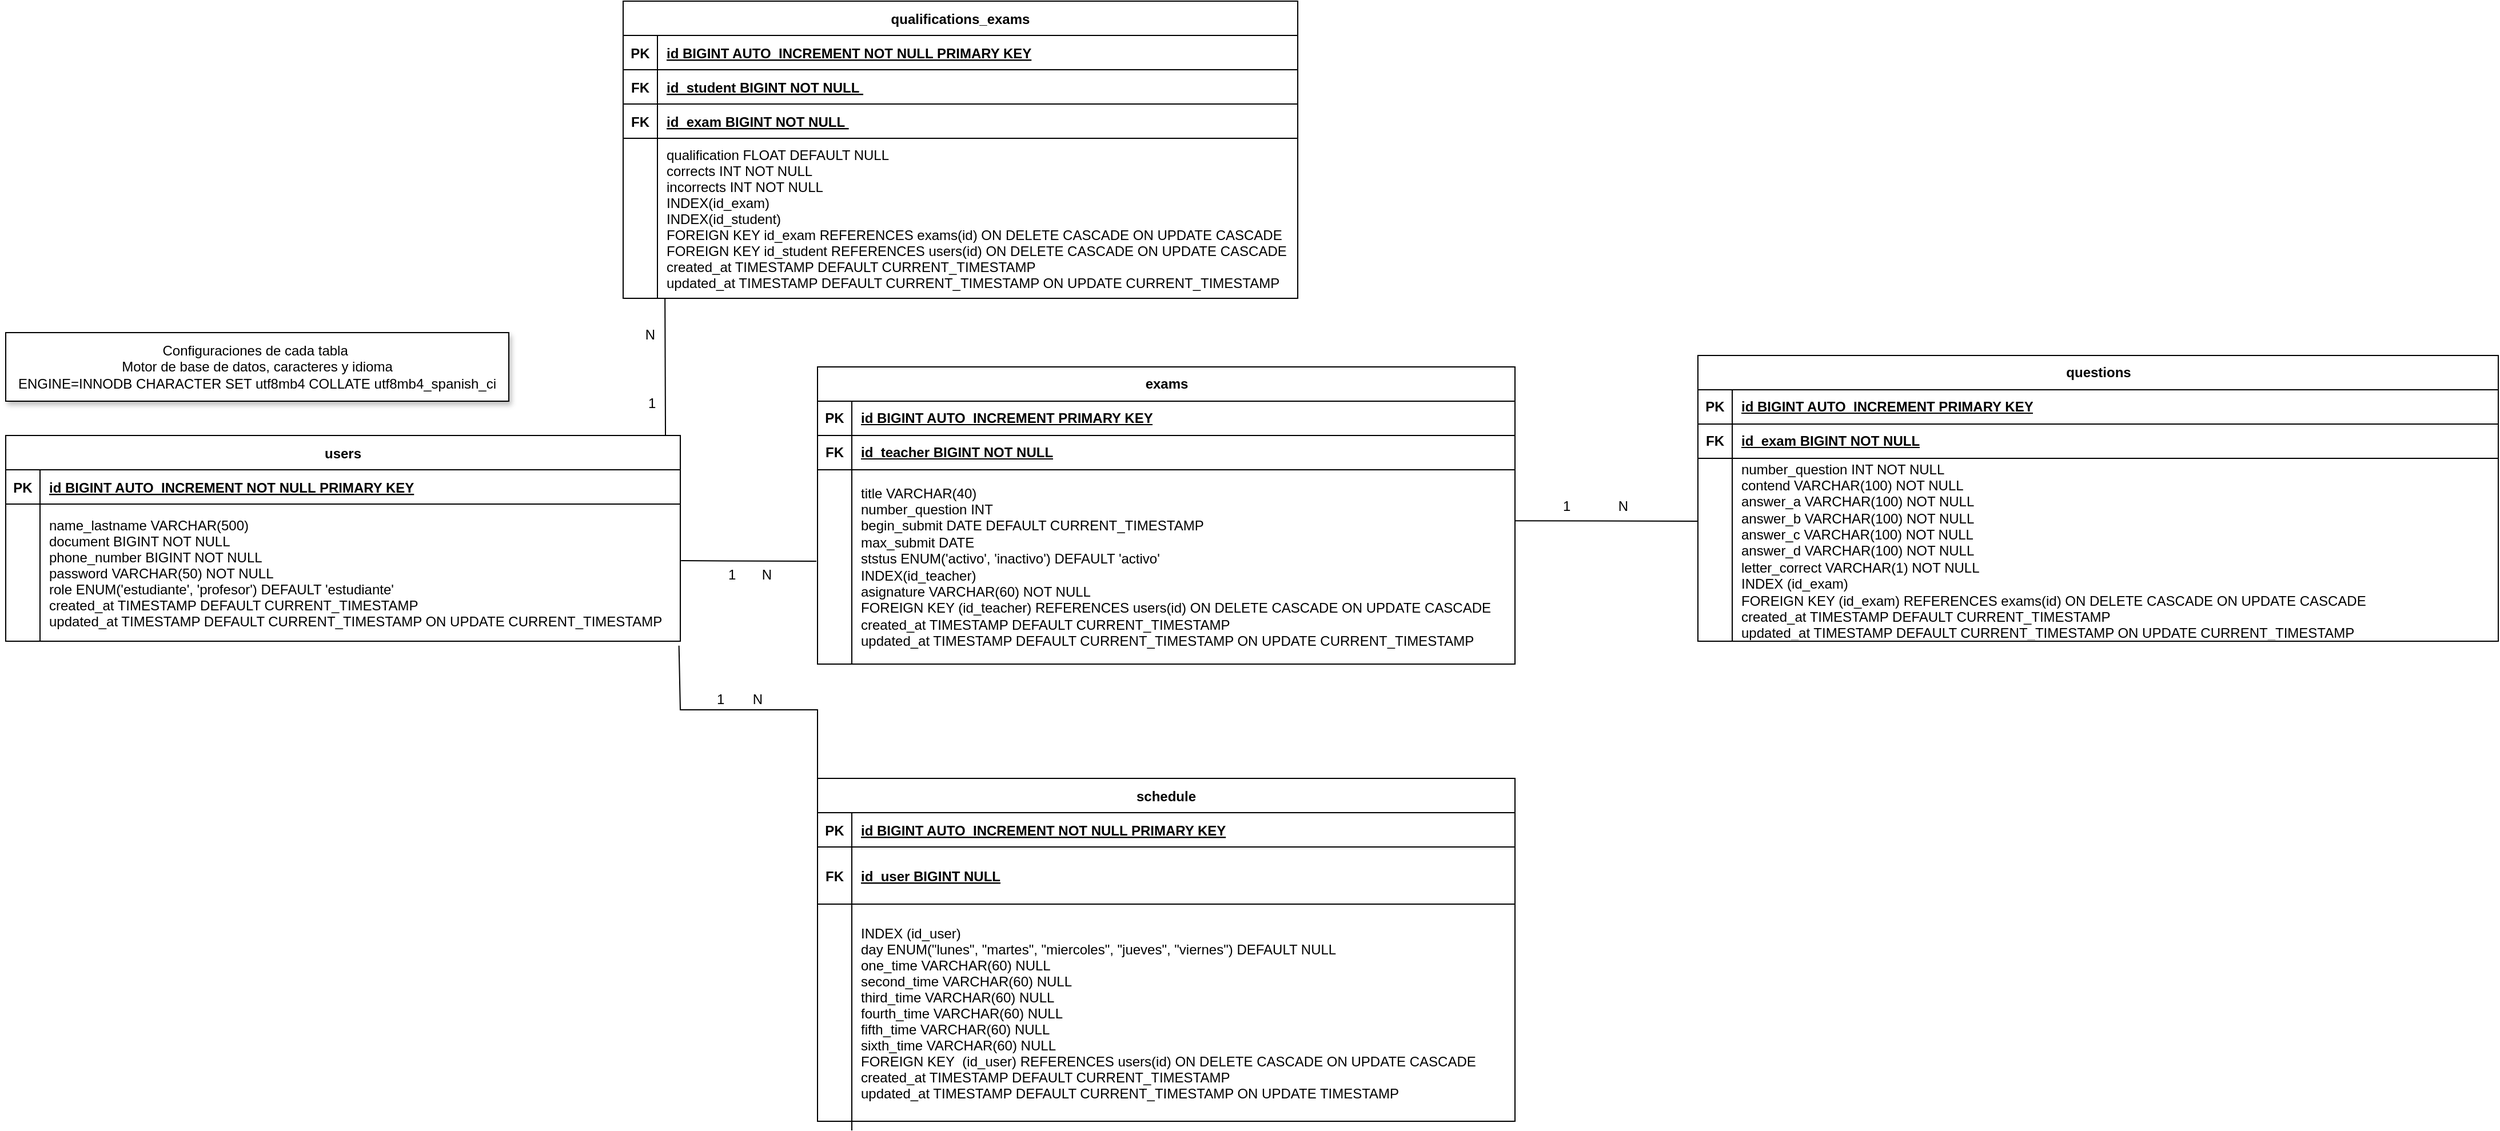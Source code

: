 <mxfile version="13.9.9" type="device"><diagram id="R2lEEEUBdFMjLlhIrx00" name="Page-1"><mxGraphModel dx="2184" dy="2072" grid="1" gridSize="10" guides="1" tooltips="1" connect="1" arrows="1" fold="1" page="1" pageScale="1" pageWidth="850" pageHeight="1100" math="0" shadow="0" extFonts="Permanent Marker^https://fonts.googleapis.com/css?family=Permanent+Marker"><root><mxCell id="0"/><mxCell id="1" parent="0"/><mxCell id="C-vyLk0tnHw3VtMMgP7b-23" value="users" style="shape=table;startSize=30;container=1;collapsible=1;childLayout=tableLayout;fixedRows=1;rowLines=0;fontStyle=1;align=center;resizeLast=1;" parent="1" vertex="1"><mxGeometry y="90" width="590" height="180" as="geometry"><mxRectangle y="90" width="60" height="30" as="alternateBounds"/></mxGeometry></mxCell><mxCell id="C-vyLk0tnHw3VtMMgP7b-24" value="" style="shape=partialRectangle;collapsible=0;dropTarget=0;pointerEvents=0;fillColor=none;points=[[0,0.5],[1,0.5]];portConstraint=eastwest;top=0;left=0;right=0;bottom=1;" parent="C-vyLk0tnHw3VtMMgP7b-23" vertex="1"><mxGeometry y="30" width="590" height="30" as="geometry"/></mxCell><mxCell id="C-vyLk0tnHw3VtMMgP7b-25" value="PK" style="shape=partialRectangle;overflow=hidden;connectable=0;fillColor=none;top=0;left=0;bottom=0;right=0;fontStyle=1;" parent="C-vyLk0tnHw3VtMMgP7b-24" vertex="1"><mxGeometry width="30" height="30" as="geometry"/></mxCell><mxCell id="C-vyLk0tnHw3VtMMgP7b-26" value="id BIGINT AUTO_INCREMENT NOT NULL PRIMARY KEY" style="shape=partialRectangle;overflow=hidden;connectable=0;fillColor=none;top=0;left=0;bottom=0;right=0;align=left;spacingLeft=6;fontStyle=5;" parent="C-vyLk0tnHw3VtMMgP7b-24" vertex="1"><mxGeometry x="30" width="560" height="30" as="geometry"/></mxCell><mxCell id="C-vyLk0tnHw3VtMMgP7b-27" value="" style="shape=partialRectangle;collapsible=0;dropTarget=0;pointerEvents=0;fillColor=none;points=[[0,0.5],[1,0.5]];portConstraint=eastwest;top=0;left=0;right=0;bottom=0;" parent="C-vyLk0tnHw3VtMMgP7b-23" vertex="1"><mxGeometry y="60" width="590" height="120" as="geometry"/></mxCell><mxCell id="C-vyLk0tnHw3VtMMgP7b-28" value="" style="shape=partialRectangle;overflow=hidden;connectable=0;fillColor=none;top=0;left=0;bottom=0;right=0;" parent="C-vyLk0tnHw3VtMMgP7b-27" vertex="1"><mxGeometry width="30" height="120" as="geometry"/></mxCell><mxCell id="C-vyLk0tnHw3VtMMgP7b-29" value="name_lastname VARCHAR(500)&#10;document BIGINT NOT NULL&#10;phone_number BIGINT NOT NULL&#10;password VARCHAR(50) NOT NULL &#10;role ENUM('estudiante', 'profesor') DEFAULT 'estudiante'&#10;created_at TIMESTAMP DEFAULT CURRENT_TIMESTAMP&#10;updated_at TIMESTAMP DEFAULT CURRENT_TIMESTAMP ON UPDATE CURRENT_TIMESTAMP" style="shape=partialRectangle;overflow=hidden;connectable=0;fillColor=none;top=0;left=0;bottom=0;right=0;align=left;spacingLeft=6;shadow=1;" parent="C-vyLk0tnHw3VtMMgP7b-27" vertex="1"><mxGeometry x="30" width="560" height="120" as="geometry"/></mxCell><mxCell id="_QYhn1BYLmIiopJo8oMN-7" value="Configuraciones de cada tabla&amp;nbsp;&lt;br&gt;Motor de base de datos, caracteres y idioma&lt;br&gt;&lt;span&gt;ENGINE=INNODB CHARACTER SET utf8mb4 COLLATE utf8mb4_spanish_ci&lt;/span&gt;" style="rounded=0;whiteSpace=wrap;html=1;shadow=1;" parent="1" vertex="1"><mxGeometry width="440" height="60" as="geometry"/></mxCell><mxCell id="_QYhn1BYLmIiopJo8oMN-50" value="schedule" style="shape=table;startSize=30;container=1;collapsible=1;childLayout=tableLayout;fixedRows=1;rowLines=0;fontStyle=1;align=center;resizeLast=1;" parent="1" vertex="1"><mxGeometry x="710" y="390" width="610" height="300" as="geometry"><mxRectangle x="700" y="380" width="80" height="30" as="alternateBounds"/></mxGeometry></mxCell><mxCell id="_QYhn1BYLmIiopJo8oMN-51" value="" style="shape=partialRectangle;collapsible=0;dropTarget=0;pointerEvents=0;fillColor=none;points=[[0,0.5],[1,0.5]];portConstraint=eastwest;top=0;left=0;right=0;bottom=1;" parent="_QYhn1BYLmIiopJo8oMN-50" vertex="1"><mxGeometry y="30" width="610" height="30" as="geometry"/></mxCell><mxCell id="_QYhn1BYLmIiopJo8oMN-52" value="PK" style="shape=partialRectangle;overflow=hidden;connectable=0;fillColor=none;top=0;left=0;bottom=0;right=0;fontStyle=1;" parent="_QYhn1BYLmIiopJo8oMN-51" vertex="1"><mxGeometry width="30" height="30" as="geometry"><mxRectangle width="30" height="30" as="alternateBounds"/></mxGeometry></mxCell><mxCell id="_QYhn1BYLmIiopJo8oMN-53" value="id BIGINT AUTO_INCREMENT NOT NULL PRIMARY KEY" style="shape=partialRectangle;overflow=hidden;connectable=0;fillColor=none;top=0;left=0;bottom=0;right=0;align=left;spacingLeft=6;fontStyle=5;" parent="_QYhn1BYLmIiopJo8oMN-51" vertex="1"><mxGeometry x="30" width="580" height="30" as="geometry"><mxRectangle width="640" height="30" as="alternateBounds"/></mxGeometry></mxCell><mxCell id="_QYhn1BYLmIiopJo8oMN-63" value="" style="shape=partialRectangle;collapsible=0;dropTarget=0;pointerEvents=0;fillColor=none;points=[[0,0.5],[1,0.5]];portConstraint=eastwest;top=0;left=0;right=0;bottom=1;" parent="_QYhn1BYLmIiopJo8oMN-50" vertex="1"><mxGeometry y="60" width="610" height="50" as="geometry"/></mxCell><mxCell id="_QYhn1BYLmIiopJo8oMN-64" value="FK" style="shape=partialRectangle;overflow=hidden;connectable=0;fillColor=none;top=0;left=0;bottom=0;right=0;fontStyle=1;" parent="_QYhn1BYLmIiopJo8oMN-63" vertex="1"><mxGeometry width="30" height="50" as="geometry"><mxRectangle width="30" height="30" as="alternateBounds"/></mxGeometry></mxCell><mxCell id="_QYhn1BYLmIiopJo8oMN-65" value="id_user BIGINT NULL" style="shape=partialRectangle;overflow=hidden;connectable=0;fillColor=none;top=0;left=0;bottom=0;right=0;align=left;spacingLeft=6;fontStyle=5;" parent="_QYhn1BYLmIiopJo8oMN-63" vertex="1"><mxGeometry x="30" width="580" height="50" as="geometry"><mxRectangle width="640" height="30" as="alternateBounds"/></mxGeometry></mxCell><mxCell id="_QYhn1BYLmIiopJo8oMN-57" value="" style="shape=partialRectangle;collapsible=0;dropTarget=0;pointerEvents=0;fillColor=none;points=[[0,0.5],[1,0.5]];portConstraint=eastwest;top=0;left=0;right=0;bottom=0;" parent="_QYhn1BYLmIiopJo8oMN-50" vertex="1"><mxGeometry y="110" width="610" height="190" as="geometry"/></mxCell><mxCell id="_QYhn1BYLmIiopJo8oMN-58" value="" style="shape=partialRectangle;overflow=hidden;connectable=0;fillColor=none;top=0;left=0;bottom=0;right=0;" parent="_QYhn1BYLmIiopJo8oMN-57" vertex="1"><mxGeometry width="30" height="190" as="geometry"><mxRectangle width="30" height="280" as="alternateBounds"/></mxGeometry></mxCell><mxCell id="_QYhn1BYLmIiopJo8oMN-59" value="INDEX (id_user)&#10;day ENUM(&quot;lunes&quot;, &quot;martes&quot;, &quot;miercoles&quot;, &quot;jueves&quot;, &quot;viernes&quot;) DEFAULT NULL&#10;one_time VARCHAR(60) NULL&#10;second_time VARCHAR(60) NULL&#10;third_time VARCHAR(60) NULL&#10;fourth_time VARCHAR(60) NULL&#10;fifth_time VARCHAR(60) NULL&#10;sixth_time VARCHAR(60) NULL&#10;FOREIGN KEY  (id_user) REFERENCES users(id) ON DELETE CASCADE ON UPDATE CASCADE&#10;created_at TIMESTAMP DEFAULT CURRENT_TIMESTAMP&#10;updated_at TIMESTAMP DEFAULT CURRENT_TIMESTAMP ON UPDATE TIMESTAMP" style="shape=partialRectangle;overflow=hidden;connectable=0;fillColor=none;top=0;left=0;bottom=0;right=0;align=left;spacingLeft=6;shadow=1;" parent="_QYhn1BYLmIiopJo8oMN-57" vertex="1"><mxGeometry x="30" width="580" height="190" as="geometry"><mxRectangle width="640" height="280" as="alternateBounds"/></mxGeometry></mxCell><mxCell id="_QYhn1BYLmIiopJo8oMN-66" value="exams" style="shape=table;startSize=30;container=1;collapsible=1;childLayout=tableLayout;fixedRows=1;rowLines=0;fontStyle=1;align=center;resizeLast=1;html=1;" parent="1" vertex="1"><mxGeometry x="710" y="30" width="610" height="260" as="geometry"><mxRectangle x="710" y="90" width="70" height="30" as="alternateBounds"/></mxGeometry></mxCell><mxCell id="_QYhn1BYLmIiopJo8oMN-67" value="" style="shape=tableRow;horizontal=0;startSize=0;swimlaneHead=0;swimlaneBody=0;fillColor=none;collapsible=0;dropTarget=0;points=[[0,0.5],[1,0.5]];portConstraint=eastwest;top=0;left=0;right=0;bottom=1;" parent="_QYhn1BYLmIiopJo8oMN-66" vertex="1"><mxGeometry y="30" width="610" height="30" as="geometry"/></mxCell><mxCell id="_QYhn1BYLmIiopJo8oMN-68" value="PK" style="shape=partialRectangle;connectable=0;fillColor=none;top=0;left=0;bottom=0;right=0;fontStyle=1;overflow=hidden;whiteSpace=wrap;html=1;" parent="_QYhn1BYLmIiopJo8oMN-67" vertex="1"><mxGeometry width="30" height="30" as="geometry"><mxRectangle width="30" height="30" as="alternateBounds"/></mxGeometry></mxCell><mxCell id="_QYhn1BYLmIiopJo8oMN-69" value="id BIGINT AUTO_INCREMENT PRIMARY KEY" style="shape=partialRectangle;connectable=0;fillColor=none;top=0;left=0;bottom=0;right=0;align=left;spacingLeft=6;fontStyle=5;overflow=hidden;whiteSpace=wrap;html=1;" parent="_QYhn1BYLmIiopJo8oMN-67" vertex="1"><mxGeometry x="30" width="580" height="30" as="geometry"><mxRectangle width="580" height="30" as="alternateBounds"/></mxGeometry></mxCell><mxCell id="_QYhn1BYLmIiopJo8oMN-77" value="" style="shape=tableRow;horizontal=0;startSize=0;swimlaneHead=0;swimlaneBody=0;fillColor=none;collapsible=0;dropTarget=0;points=[[0,0.5],[1,0.5]];portConstraint=eastwest;top=0;left=0;right=0;bottom=1;" parent="_QYhn1BYLmIiopJo8oMN-66" vertex="1"><mxGeometry y="60" width="610" height="30" as="geometry"/></mxCell><mxCell id="_QYhn1BYLmIiopJo8oMN-78" value="FK" style="shape=partialRectangle;connectable=0;fillColor=none;top=0;left=0;bottom=0;right=0;fontStyle=1;overflow=hidden;whiteSpace=wrap;html=1;" parent="_QYhn1BYLmIiopJo8oMN-77" vertex="1"><mxGeometry width="30" height="30" as="geometry"><mxRectangle width="30" height="30" as="alternateBounds"/></mxGeometry></mxCell><mxCell id="_QYhn1BYLmIiopJo8oMN-79" value="id_teacher BIGINT NOT NULL" style="shape=partialRectangle;connectable=0;fillColor=none;top=0;left=0;bottom=0;right=0;align=left;spacingLeft=6;fontStyle=5;overflow=hidden;whiteSpace=wrap;html=1;" parent="_QYhn1BYLmIiopJo8oMN-77" vertex="1"><mxGeometry x="30" width="580" height="30" as="geometry"><mxRectangle width="580" height="30" as="alternateBounds"/></mxGeometry></mxCell><mxCell id="_QYhn1BYLmIiopJo8oMN-70" value="" style="shape=tableRow;horizontal=0;startSize=0;swimlaneHead=0;swimlaneBody=0;fillColor=none;collapsible=0;dropTarget=0;points=[[0,0.5],[1,0.5]];portConstraint=eastwest;top=0;left=0;right=0;bottom=0;" parent="_QYhn1BYLmIiopJo8oMN-66" vertex="1"><mxGeometry y="90" width="610" height="170" as="geometry"/></mxCell><mxCell id="_QYhn1BYLmIiopJo8oMN-71" value="" style="shape=partialRectangle;connectable=0;fillColor=none;top=0;left=0;bottom=0;right=0;editable=1;overflow=hidden;whiteSpace=wrap;html=1;" parent="_QYhn1BYLmIiopJo8oMN-70" vertex="1"><mxGeometry width="30" height="170" as="geometry"><mxRectangle width="30" height="170" as="alternateBounds"/></mxGeometry></mxCell><mxCell id="_QYhn1BYLmIiopJo8oMN-72" value="&lt;span&gt;title VARCHAR(40)&lt;/span&gt;&lt;br&gt;&lt;span&gt;number_question INT &lt;br&gt;&lt;/span&gt;&lt;span&gt;begin_submit DATE DEFAULT CURRENT_TIMESTAMP&lt;/span&gt;&lt;br&gt;&lt;span&gt;max_submit DATE&lt;br&gt;ststus ENUM('activo', 'inactivo') DEFAULT 'activo'&lt;br&gt;&lt;/span&gt;INDEX(id_teacher)&lt;br&gt;asignature VARCHAR(60) NOT NULL&lt;br&gt;FOREIGN KEY (id_teacher) REFERENCES users(id) ON DELETE CASCADE ON UPDATE CASCADE&amp;nbsp;&lt;br&gt;&lt;span&gt;created_at TIMESTAMP DEFAULT CURRENT_TIMESTAMP&lt;/span&gt;&lt;br&gt;&lt;span&gt;updated_at TIMESTAMP DEFAULT CURRENT_TIMESTAMP ON UPDATE CURRENT_TIMESTAMP&lt;/span&gt;" style="shape=partialRectangle;connectable=0;fillColor=none;top=0;left=0;bottom=0;right=0;align=left;spacingLeft=6;overflow=hidden;whiteSpace=wrap;html=1;" parent="_QYhn1BYLmIiopJo8oMN-70" vertex="1"><mxGeometry x="30" width="580" height="170" as="geometry"><mxRectangle width="580" height="170" as="alternateBounds"/></mxGeometry></mxCell><mxCell id="_QYhn1BYLmIiopJo8oMN-73" value="" style="endArrow=none;html=1;rounded=0;exitX=1.001;exitY=0.413;exitDx=0;exitDy=0;exitPerimeter=0;" parent="1" source="C-vyLk0tnHw3VtMMgP7b-27" edge="1"><mxGeometry relative="1" as="geometry"><mxPoint x="265" y="282" as="sourcePoint"/><mxPoint x="709" y="200" as="targetPoint"/></mxGeometry></mxCell><mxCell id="_QYhn1BYLmIiopJo8oMN-74" value="1" style="resizable=0;html=1;align=left;verticalAlign=bottom;" parent="_QYhn1BYLmIiopJo8oMN-73" connectable="0" vertex="1"><mxGeometry x="-1" relative="1" as="geometry"><mxPoint x="39.41" y="20.44" as="offset"/></mxGeometry></mxCell><mxCell id="_QYhn1BYLmIiopJo8oMN-76" value="N" style="resizable=0;html=1;align=right;verticalAlign=bottom;" parent="1" connectable="0" vertex="1"><mxGeometry x="670.0" y="220.003" as="geometry"/></mxCell><mxCell id="_QYhn1BYLmIiopJo8oMN-84" value="questions" style="shape=table;startSize=30;container=1;collapsible=1;childLayout=tableLayout;fixedRows=1;rowLines=0;fontStyle=1;align=center;resizeLast=1;html=1;" parent="1" vertex="1"><mxGeometry x="1480" y="20" width="700" height="250" as="geometry"><mxRectangle x="710" y="90" width="70" height="30" as="alternateBounds"/></mxGeometry></mxCell><mxCell id="_QYhn1BYLmIiopJo8oMN-85" value="" style="shape=tableRow;horizontal=0;startSize=0;swimlaneHead=0;swimlaneBody=0;fillColor=none;collapsible=0;dropTarget=0;points=[[0,0.5],[1,0.5]];portConstraint=eastwest;top=0;left=0;right=0;bottom=1;" parent="_QYhn1BYLmIiopJo8oMN-84" vertex="1"><mxGeometry y="30" width="700" height="30" as="geometry"/></mxCell><mxCell id="_QYhn1BYLmIiopJo8oMN-86" value="PK" style="shape=partialRectangle;connectable=0;fillColor=none;top=0;left=0;bottom=0;right=0;fontStyle=1;overflow=hidden;whiteSpace=wrap;html=1;" parent="_QYhn1BYLmIiopJo8oMN-85" vertex="1"><mxGeometry width="30" height="30" as="geometry"><mxRectangle width="30" height="30" as="alternateBounds"/></mxGeometry></mxCell><mxCell id="_QYhn1BYLmIiopJo8oMN-87" value="id BIGINT AUTO_INCREMENT PRIMARY KEY" style="shape=partialRectangle;connectable=0;fillColor=none;top=0;left=0;bottom=0;right=0;align=left;spacingLeft=6;fontStyle=5;overflow=hidden;whiteSpace=wrap;html=1;" parent="_QYhn1BYLmIiopJo8oMN-85" vertex="1"><mxGeometry x="30" width="670" height="30" as="geometry"><mxRectangle width="670" height="30" as="alternateBounds"/></mxGeometry></mxCell><mxCell id="_QYhn1BYLmIiopJo8oMN-88" value="" style="shape=tableRow;horizontal=0;startSize=0;swimlaneHead=0;swimlaneBody=0;fillColor=none;collapsible=0;dropTarget=0;points=[[0,0.5],[1,0.5]];portConstraint=eastwest;top=0;left=0;right=0;bottom=1;" parent="_QYhn1BYLmIiopJo8oMN-84" vertex="1"><mxGeometry y="60" width="700" height="30" as="geometry"/></mxCell><mxCell id="_QYhn1BYLmIiopJo8oMN-89" value="FK" style="shape=partialRectangle;connectable=0;fillColor=none;top=0;left=0;bottom=0;right=0;fontStyle=1;overflow=hidden;whiteSpace=wrap;html=1;" parent="_QYhn1BYLmIiopJo8oMN-88" vertex="1"><mxGeometry width="30" height="30" as="geometry"><mxRectangle width="30" height="30" as="alternateBounds"/></mxGeometry></mxCell><mxCell id="_QYhn1BYLmIiopJo8oMN-90" value="id_exam BIGINT NOT NULL" style="shape=partialRectangle;connectable=0;fillColor=none;top=0;left=0;bottom=0;right=0;align=left;spacingLeft=6;fontStyle=5;overflow=hidden;whiteSpace=wrap;html=1;" parent="_QYhn1BYLmIiopJo8oMN-88" vertex="1"><mxGeometry x="30" width="670" height="30" as="geometry"><mxRectangle width="670" height="30" as="alternateBounds"/></mxGeometry></mxCell><mxCell id="_QYhn1BYLmIiopJo8oMN-94" value="" style="shape=tableRow;horizontal=0;startSize=0;swimlaneHead=0;swimlaneBody=0;fillColor=none;collapsible=0;dropTarget=0;points=[[0,0.5],[1,0.5]];portConstraint=eastwest;top=0;left=0;right=0;bottom=0;" parent="_QYhn1BYLmIiopJo8oMN-84" vertex="1"><mxGeometry y="90" width="700" height="160" as="geometry"/></mxCell><mxCell id="_QYhn1BYLmIiopJo8oMN-95" value="" style="shape=partialRectangle;connectable=0;fillColor=none;top=0;left=0;bottom=0;right=0;editable=1;overflow=hidden;whiteSpace=wrap;html=1;" parent="_QYhn1BYLmIiopJo8oMN-94" vertex="1"><mxGeometry width="30" height="160" as="geometry"><mxRectangle width="30" height="160" as="alternateBounds"/></mxGeometry></mxCell><mxCell id="_QYhn1BYLmIiopJo8oMN-96" value="number_question INT NOT NULL&lt;br&gt;contend VARCHAR(100) NOT NULL&lt;br&gt;answer_a VARCHAR(100) NOT NULL&lt;br&gt;answer_b VARCHAR(100) NOT NULL&lt;br&gt;answer_c VARCHAR(100) NOT NULL&lt;br&gt;answer_d VARCHAR(100) NOT NULL&lt;br&gt;letter_correct VARCHAR(1) NOT NULL&lt;br&gt;INDEX (id_exam)&amp;nbsp;&lt;br&gt;FOREIGN KEY (id_exam) REFERENCES exams(id) ON DELETE CASCADE ON UPDATE CASCADE&lt;br&gt;created_at TIMESTAMP DEFAULT CURRENT_TIMESTAMP&lt;br&gt;updated_at TIMESTAMP DEFAULT CURRENT_TIMESTAMP ON UPDATE CURRENT_TIMESTAMP" style="shape=partialRectangle;connectable=0;fillColor=none;top=0;left=0;bottom=0;right=0;align=left;spacingLeft=6;overflow=hidden;whiteSpace=wrap;html=1;" parent="_QYhn1BYLmIiopJo8oMN-94" vertex="1"><mxGeometry x="30" width="670" height="160" as="geometry"><mxRectangle width="670" height="160" as="alternateBounds"/></mxGeometry></mxCell><mxCell id="_QYhn1BYLmIiopJo8oMN-97" value="" style="endArrow=none;html=1;rounded=0;" parent="1" edge="1"><mxGeometry relative="1" as="geometry"><mxPoint x="1320" y="164.58" as="sourcePoint"/><mxPoint x="1480" y="165" as="targetPoint"/></mxGeometry></mxCell><mxCell id="_QYhn1BYLmIiopJo8oMN-98" value="1" style="resizable=0;html=1;align=left;verticalAlign=bottom;" parent="_QYhn1BYLmIiopJo8oMN-97" connectable="0" vertex="1"><mxGeometry x="-1" relative="1" as="geometry"><mxPoint x="40" y="-4.58" as="offset"/></mxGeometry></mxCell><mxCell id="_QYhn1BYLmIiopJo8oMN-99" value="N" style="resizable=0;html=1;align=right;verticalAlign=bottom;" parent="_QYhn1BYLmIiopJo8oMN-97" connectable="0" vertex="1"><mxGeometry x="1" relative="1" as="geometry"><mxPoint x="-60" y="-4.58" as="offset"/></mxGeometry></mxCell><mxCell id="ePFxl8wbjoP8OklsZJfL-39" value="" style="endArrow=none;html=1;rounded=0;exitX=0.998;exitY=1.032;exitDx=0;exitDy=0;exitPerimeter=0;entryX=0;entryY=0;entryDx=0;entryDy=0;" parent="1" source="C-vyLk0tnHw3VtMMgP7b-27" target="_QYhn1BYLmIiopJo8oMN-50" edge="1"><mxGeometry relative="1" as="geometry"><mxPoint x="640" y="370" as="sourcePoint"/><mxPoint x="800" y="370" as="targetPoint"/><Array as="points"><mxPoint x="590" y="330"/><mxPoint x="710" y="330"/></Array></mxGeometry></mxCell><mxCell id="ePFxl8wbjoP8OklsZJfL-40" value="1" style="resizable=0;html=1;whiteSpace=wrap;align=left;verticalAlign=bottom;" parent="ePFxl8wbjoP8OklsZJfL-39" connectable="0" vertex="1"><mxGeometry x="-1" relative="1" as="geometry"><mxPoint x="31" y="56" as="offset"/></mxGeometry></mxCell><mxCell id="ePFxl8wbjoP8OklsZJfL-41" value="N" style="resizable=0;html=1;whiteSpace=wrap;align=right;verticalAlign=bottom;" parent="ePFxl8wbjoP8OklsZJfL-39" connectable="0" vertex="1"><mxGeometry x="1" relative="1" as="geometry"><mxPoint x="-47" y="-60" as="offset"/></mxGeometry></mxCell><mxCell id="ePFxl8wbjoP8OklsZJfL-46" value="qualifications_exams" style="shape=table;startSize=30;container=1;collapsible=1;childLayout=tableLayout;fixedRows=1;rowLines=0;fontStyle=1;align=center;resizeLast=1;" parent="1" vertex="1"><mxGeometry x="540" y="-290" width="590" height="260" as="geometry"><mxRectangle y="380" width="80" height="30" as="alternateBounds"/></mxGeometry></mxCell><mxCell id="ePFxl8wbjoP8OklsZJfL-47" value="" style="shape=partialRectangle;collapsible=0;dropTarget=0;pointerEvents=0;fillColor=none;points=[[0,0.5],[1,0.5]];portConstraint=eastwest;top=0;left=0;right=0;bottom=1;" parent="ePFxl8wbjoP8OklsZJfL-46" vertex="1"><mxGeometry y="30" width="590" height="30" as="geometry"/></mxCell><mxCell id="ePFxl8wbjoP8OklsZJfL-48" value="PK" style="shape=partialRectangle;overflow=hidden;connectable=0;fillColor=none;top=0;left=0;bottom=0;right=0;fontStyle=1;" parent="ePFxl8wbjoP8OklsZJfL-47" vertex="1"><mxGeometry width="30" height="30" as="geometry"><mxRectangle width="30" height="30" as="alternateBounds"/></mxGeometry></mxCell><mxCell id="ePFxl8wbjoP8OklsZJfL-49" value="id BIGINT AUTO_INCREMENT NOT NULL PRIMARY KEY" style="shape=partialRectangle;overflow=hidden;connectable=0;fillColor=none;top=0;left=0;bottom=0;right=0;align=left;spacingLeft=6;fontStyle=5;" parent="ePFxl8wbjoP8OklsZJfL-47" vertex="1"><mxGeometry x="30" width="560" height="30" as="geometry"><mxRectangle width="560" height="30" as="alternateBounds"/></mxGeometry></mxCell><mxCell id="ePFxl8wbjoP8OklsZJfL-50" value="" style="shape=partialRectangle;collapsible=0;dropTarget=0;pointerEvents=0;fillColor=none;points=[[0,0.5],[1,0.5]];portConstraint=eastwest;top=0;left=0;right=0;bottom=1;" parent="ePFxl8wbjoP8OklsZJfL-46" vertex="1"><mxGeometry y="60" width="590" height="30" as="geometry"/></mxCell><mxCell id="ePFxl8wbjoP8OklsZJfL-51" value="FK" style="shape=partialRectangle;overflow=hidden;connectable=0;fillColor=none;top=0;left=0;bottom=0;right=0;fontStyle=1;" parent="ePFxl8wbjoP8OklsZJfL-50" vertex="1"><mxGeometry width="30" height="30" as="geometry"><mxRectangle width="30" height="30" as="alternateBounds"/></mxGeometry></mxCell><mxCell id="ePFxl8wbjoP8OklsZJfL-52" value="id_student BIGINT NOT NULL " style="shape=partialRectangle;overflow=hidden;connectable=0;fillColor=none;top=0;left=0;bottom=0;right=0;align=left;spacingLeft=6;fontStyle=5;" parent="ePFxl8wbjoP8OklsZJfL-50" vertex="1"><mxGeometry x="30" width="560" height="30" as="geometry"><mxRectangle width="560" height="30" as="alternateBounds"/></mxGeometry></mxCell><mxCell id="ePFxl8wbjoP8OklsZJfL-56" value="" style="shape=partialRectangle;collapsible=0;dropTarget=0;pointerEvents=0;fillColor=none;points=[[0,0.5],[1,0.5]];portConstraint=eastwest;top=0;left=0;right=0;bottom=1;" parent="ePFxl8wbjoP8OklsZJfL-46" vertex="1"><mxGeometry y="90" width="590" height="30" as="geometry"/></mxCell><mxCell id="ePFxl8wbjoP8OklsZJfL-57" value="FK" style="shape=partialRectangle;overflow=hidden;connectable=0;fillColor=none;top=0;left=0;bottom=0;right=0;fontStyle=1;" parent="ePFxl8wbjoP8OklsZJfL-56" vertex="1"><mxGeometry width="30" height="30" as="geometry"><mxRectangle width="30" height="30" as="alternateBounds"/></mxGeometry></mxCell><mxCell id="ePFxl8wbjoP8OklsZJfL-58" value="id_exam BIGINT NOT NULL " style="shape=partialRectangle;overflow=hidden;connectable=0;fillColor=none;top=0;left=0;bottom=0;right=0;align=left;spacingLeft=6;fontStyle=5;" parent="ePFxl8wbjoP8OklsZJfL-56" vertex="1"><mxGeometry x="30" width="560" height="30" as="geometry"><mxRectangle width="560" height="30" as="alternateBounds"/></mxGeometry></mxCell><mxCell id="ePFxl8wbjoP8OklsZJfL-53" value="" style="shape=partialRectangle;collapsible=0;dropTarget=0;pointerEvents=0;fillColor=none;points=[[0,0.5],[1,0.5]];portConstraint=eastwest;top=0;left=0;right=0;bottom=0;" parent="ePFxl8wbjoP8OklsZJfL-46" vertex="1"><mxGeometry y="120" width="590" height="140" as="geometry"/></mxCell><mxCell id="ePFxl8wbjoP8OklsZJfL-54" value="" style="shape=partialRectangle;overflow=hidden;connectable=0;fillColor=none;top=0;left=0;bottom=0;right=0;" parent="ePFxl8wbjoP8OklsZJfL-53" vertex="1"><mxGeometry width="30" height="140" as="geometry"><mxRectangle width="30" height="140" as="alternateBounds"/></mxGeometry></mxCell><mxCell id="ePFxl8wbjoP8OklsZJfL-55" value="qualification FLOAT DEFAULT NULL&#10;corrects INT NOT NULL&#10;incorrects INT NOT NULL&#10;INDEX(id_exam)&#10;INDEX(id_student)&#10;FOREIGN KEY id_exam REFERENCES exams(id) ON DELETE CASCADE ON UPDATE CASCADE&#10;FOREIGN KEY id_student REFERENCES users(id) ON DELETE CASCADE ON UPDATE CASCADE&#10;created_at TIMESTAMP DEFAULT CURRENT_TIMESTAMP&#10;updated_at TIMESTAMP DEFAULT CURRENT_TIMESTAMP ON UPDATE CURRENT_TIMESTAMP" style="shape=partialRectangle;overflow=hidden;connectable=0;fillColor=none;top=0;left=0;bottom=0;right=0;align=left;spacingLeft=6;shadow=1;" parent="ePFxl8wbjoP8OklsZJfL-53" vertex="1"><mxGeometry x="30" width="560" height="140" as="geometry"><mxRectangle width="560" height="140" as="alternateBounds"/></mxGeometry></mxCell><mxCell id="ePFxl8wbjoP8OklsZJfL-59" value="" style="endArrow=none;html=1;rounded=0;exitX=0.978;exitY=0.001;exitDx=0;exitDy=0;exitPerimeter=0;entryX=0.062;entryY=1.002;entryDx=0;entryDy=0;entryPerimeter=0;" parent="1" source="C-vyLk0tnHw3VtMMgP7b-23" target="ePFxl8wbjoP8OklsZJfL-53" edge="1"><mxGeometry relative="1" as="geometry"><mxPoint x="510" y="40" as="sourcePoint"/><mxPoint x="670" y="40" as="targetPoint"/></mxGeometry></mxCell><mxCell id="ePFxl8wbjoP8OklsZJfL-60" value="1" style="resizable=0;html=1;whiteSpace=wrap;align=left;verticalAlign=bottom;" parent="ePFxl8wbjoP8OklsZJfL-59" connectable="0" vertex="1"><mxGeometry x="-1" relative="1" as="geometry"><mxPoint x="-17" y="-20" as="offset"/></mxGeometry></mxCell><mxCell id="ePFxl8wbjoP8OklsZJfL-61" value="N" style="resizable=0;html=1;whiteSpace=wrap;align=right;verticalAlign=bottom;" parent="ePFxl8wbjoP8OklsZJfL-59" connectable="0" vertex="1"><mxGeometry x="1" relative="1" as="geometry"><mxPoint x="-7" y="40" as="offset"/></mxGeometry></mxCell></root></mxGraphModel></diagram></mxfile>
